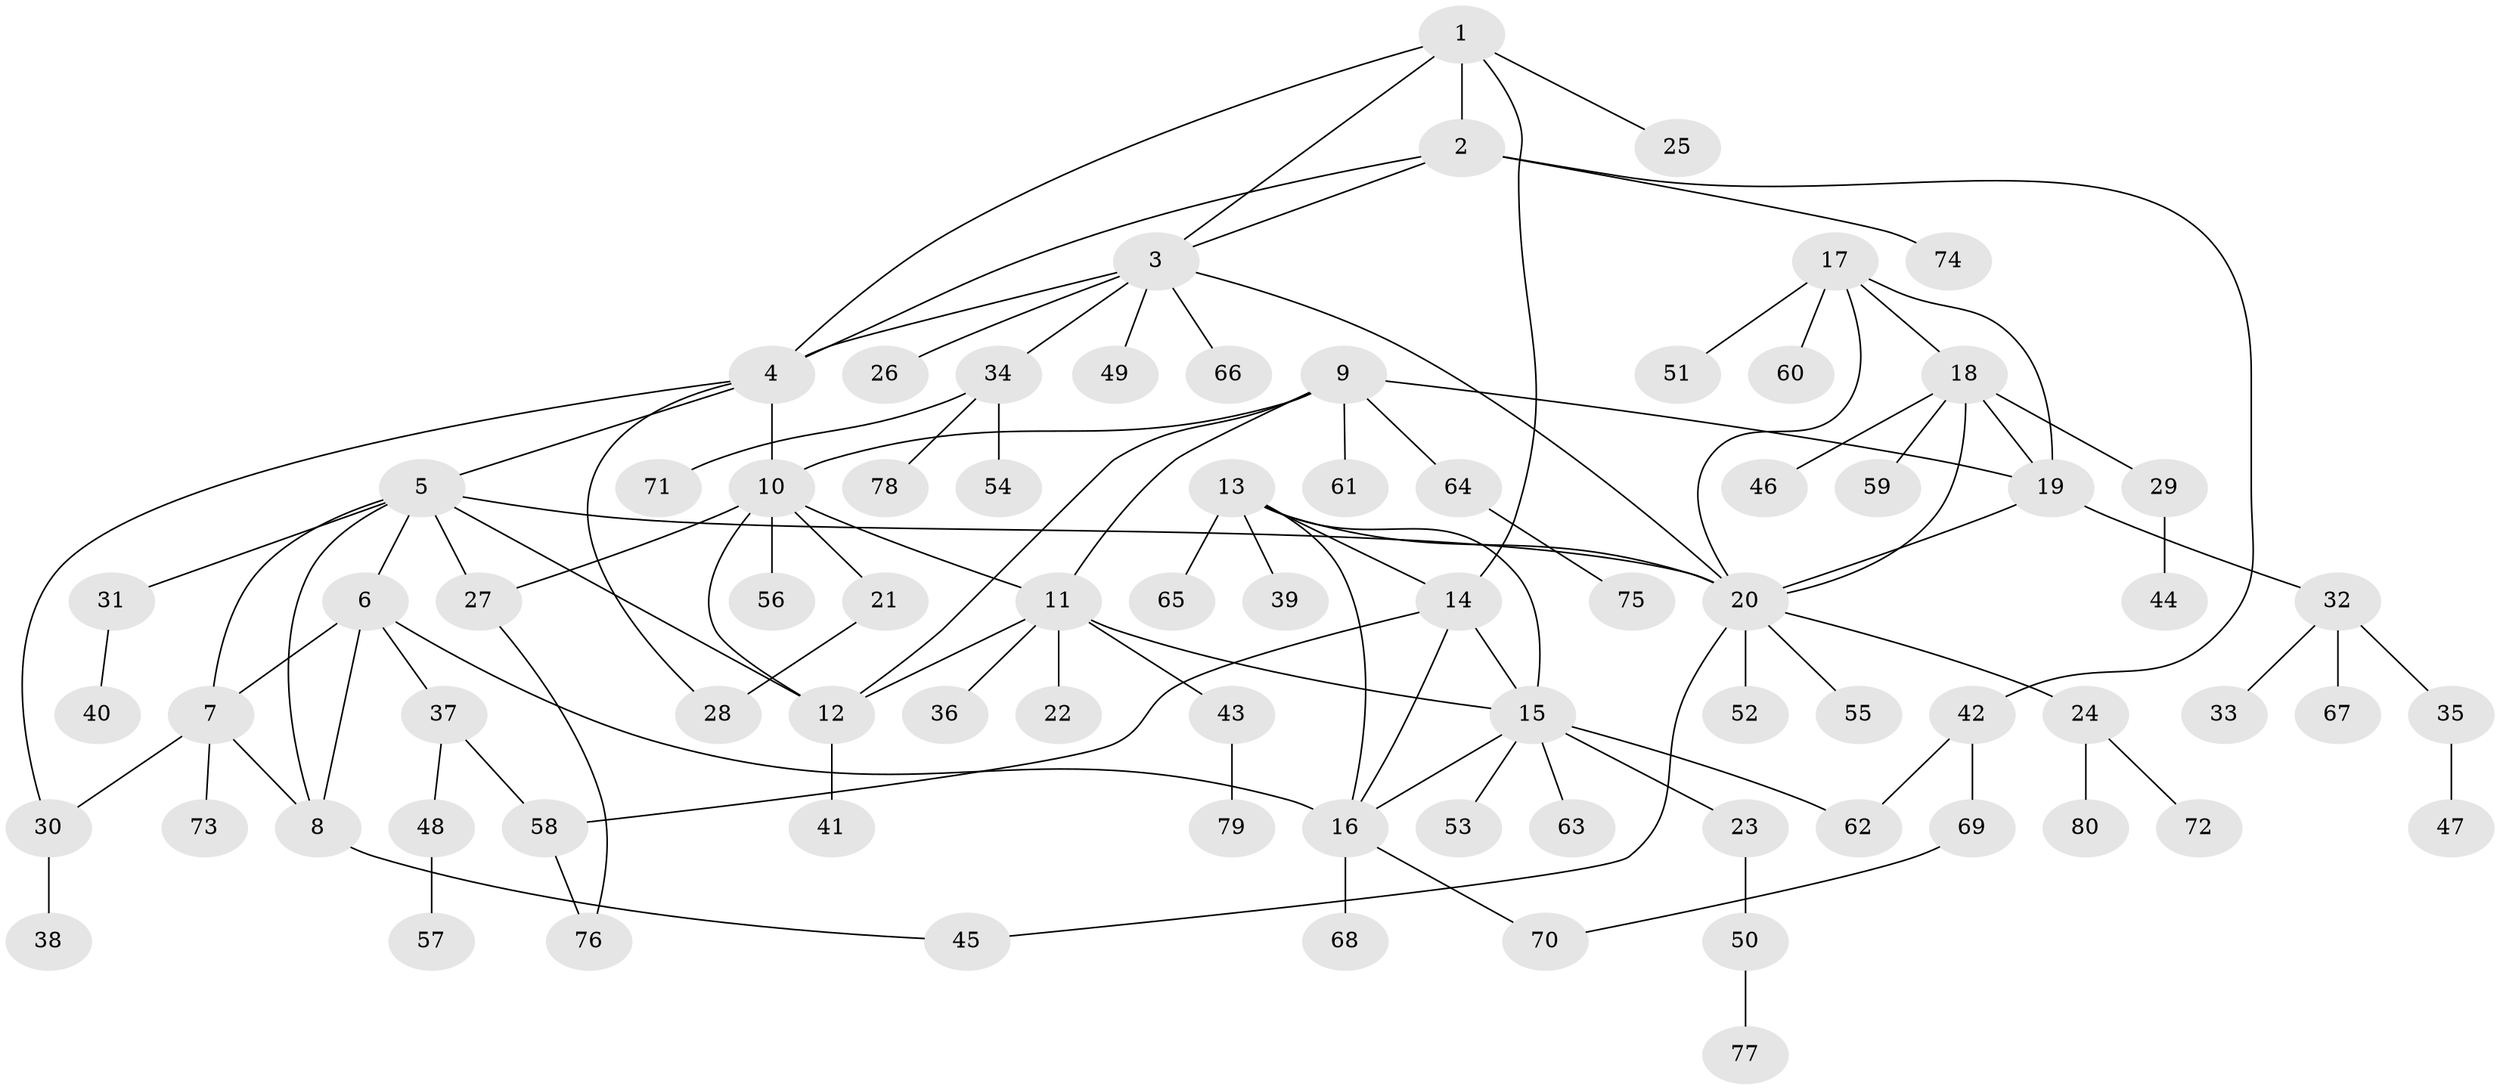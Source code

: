 // Generated by graph-tools (version 1.1) at 2025/37/03/09/25 02:37:12]
// undirected, 80 vertices, 108 edges
graph export_dot {
graph [start="1"]
  node [color=gray90,style=filled];
  1;
  2;
  3;
  4;
  5;
  6;
  7;
  8;
  9;
  10;
  11;
  12;
  13;
  14;
  15;
  16;
  17;
  18;
  19;
  20;
  21;
  22;
  23;
  24;
  25;
  26;
  27;
  28;
  29;
  30;
  31;
  32;
  33;
  34;
  35;
  36;
  37;
  38;
  39;
  40;
  41;
  42;
  43;
  44;
  45;
  46;
  47;
  48;
  49;
  50;
  51;
  52;
  53;
  54;
  55;
  56;
  57;
  58;
  59;
  60;
  61;
  62;
  63;
  64;
  65;
  66;
  67;
  68;
  69;
  70;
  71;
  72;
  73;
  74;
  75;
  76;
  77;
  78;
  79;
  80;
  1 -- 2;
  1 -- 3;
  1 -- 4;
  1 -- 14;
  1 -- 25;
  2 -- 3;
  2 -- 4;
  2 -- 42;
  2 -- 74;
  3 -- 4;
  3 -- 20;
  3 -- 26;
  3 -- 34;
  3 -- 49;
  3 -- 66;
  4 -- 5;
  4 -- 10;
  4 -- 28;
  4 -- 30;
  5 -- 6;
  5 -- 7;
  5 -- 8;
  5 -- 12;
  5 -- 20;
  5 -- 27;
  5 -- 31;
  6 -- 7;
  6 -- 8;
  6 -- 16;
  6 -- 37;
  7 -- 8;
  7 -- 30;
  7 -- 73;
  8 -- 45;
  9 -- 10;
  9 -- 11;
  9 -- 12;
  9 -- 19;
  9 -- 61;
  9 -- 64;
  10 -- 11;
  10 -- 12;
  10 -- 21;
  10 -- 27;
  10 -- 56;
  11 -- 12;
  11 -- 15;
  11 -- 22;
  11 -- 36;
  11 -- 43;
  12 -- 41;
  13 -- 14;
  13 -- 15;
  13 -- 16;
  13 -- 20;
  13 -- 39;
  13 -- 65;
  14 -- 15;
  14 -- 16;
  14 -- 58;
  15 -- 16;
  15 -- 23;
  15 -- 53;
  15 -- 62;
  15 -- 63;
  16 -- 68;
  16 -- 70;
  17 -- 18;
  17 -- 19;
  17 -- 20;
  17 -- 51;
  17 -- 60;
  18 -- 19;
  18 -- 20;
  18 -- 29;
  18 -- 46;
  18 -- 59;
  19 -- 20;
  19 -- 32;
  20 -- 24;
  20 -- 45;
  20 -- 52;
  20 -- 55;
  21 -- 28;
  23 -- 50;
  24 -- 72;
  24 -- 80;
  27 -- 76;
  29 -- 44;
  30 -- 38;
  31 -- 40;
  32 -- 33;
  32 -- 35;
  32 -- 67;
  34 -- 54;
  34 -- 71;
  34 -- 78;
  35 -- 47;
  37 -- 48;
  37 -- 58;
  42 -- 62;
  42 -- 69;
  43 -- 79;
  48 -- 57;
  50 -- 77;
  58 -- 76;
  64 -- 75;
  69 -- 70;
}
